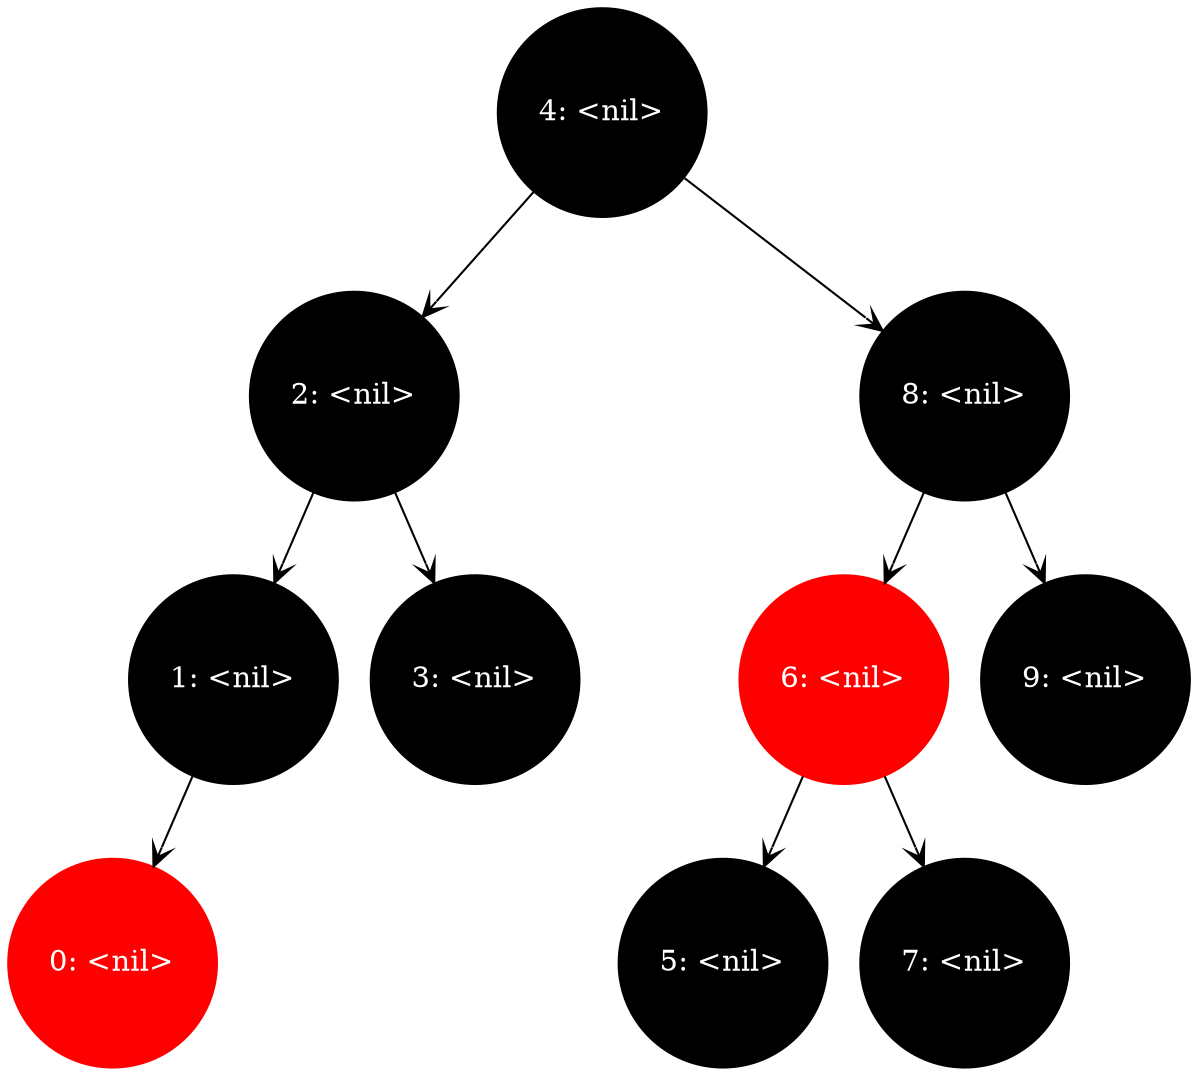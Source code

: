 digraph G {
    graph [nodesep=0.1]
    node [shape=circle]
    edge [arrowhead=vee]
    0 [group=0,label="4: <nil>",color=black,style=filled,fontcolor=white]
    1 [group=1,label="2: <nil>",color=black,style=filled,fontcolor=white]
    0 -> 1
    3 [group=3,label="1: <nil>",color=black,style=filled,fontcolor=white]
    1 -> 3
    3 -> 7
    7 [label="0: <nil>",color=red,style=filled,fontcolor=white]
    _3 [group=3,label="",width=0,style=invis]
    3 -> _3 [style=invis]
    _1 [group=1,label="",width=0,style=invis]
    1 -> _1 [style=invis]
    1 -> 4
    4 [label="3: <nil>",color=black,style=filled,fontcolor=white]
    _0 [group=0,label="",width=0,style=invis]
    0 -> _0 [style=invis]
    2 [group=2,label="8: <nil>",color=black,style=filled,fontcolor=white]
    0 -> 2
    5 [group=5,label="6: <nil>",color=red,style=filled,fontcolor=white]
    2 -> 5
    5 -> 8
    8 [label="5: <nil>",color=black,style=filled,fontcolor=white]
    _5 [group=5,label="",width=0,style=invis]
    5 -> _5 [style=invis]
    5 -> 9
    9 [label="7: <nil>",color=black,style=filled,fontcolor=white]
    _2 [group=2,label="",width=0,style=invis]
    2 -> _2 [style=invis]
    2 -> 6
    6 [label="9: <nil>",color=black,style=filled,fontcolor=white]
    {rank=same;_0;8}
}